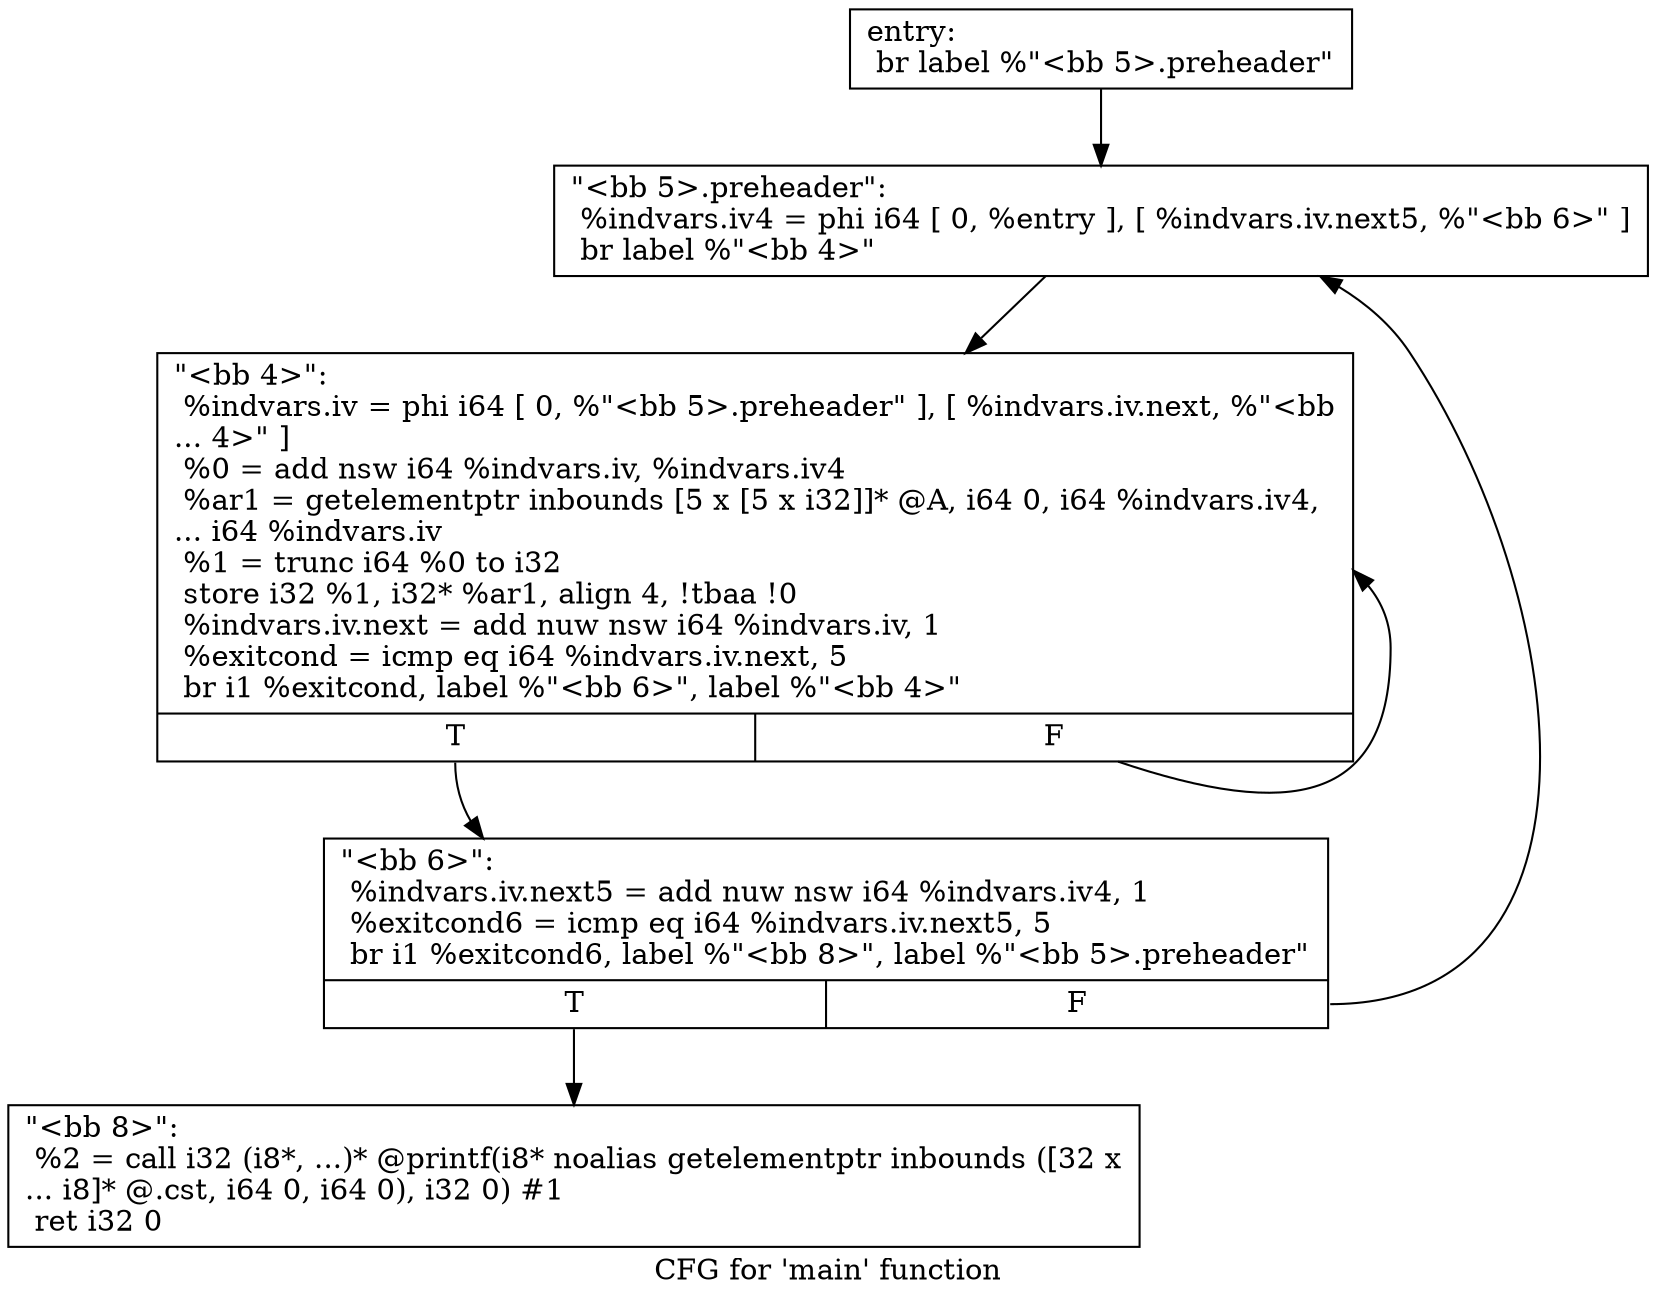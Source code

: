 digraph "CFG for 'main' function" {
	label="CFG for 'main' function";

	Node0x2092100 [shape=record,label="{entry:\l  br label %\"\<bb 5\>.preheader\"\l}"];
	Node0x2092100 -> Node0x209f090;
	Node0x209f1a0 [shape=record,label="{\"\<bb 4\>\":                                         \l  %indvars.iv = phi i64 [ 0, %\"\<bb 5\>.preheader\" ], [ %indvars.iv.next, %\"\<bb\l... 4\>\" ]\l  %0 = add nsw i64 %indvars.iv, %indvars.iv4\l  %ar1 = getelementptr inbounds [5 x [5 x i32]]* @A, i64 0, i64 %indvars.iv4,\l... i64 %indvars.iv\l  %1 = trunc i64 %0 to i32\l  store i32 %1, i32* %ar1, align 4, !tbaa !0\l  %indvars.iv.next = add nuw nsw i64 %indvars.iv, 1\l  %exitcond = icmp eq i64 %indvars.iv.next, 5\l  br i1 %exitcond, label %\"\<bb 6\>\", label %\"\<bb 4\>\"\l|{<s0>T|<s1>F}}"];
	Node0x209f1a0:s0 -> Node0x20a2c00;
	Node0x209f1a0:s1 -> Node0x209f1a0;
	Node0x20a2c00 [shape=record,label="{\"\<bb 6\>\":                                         \l  %indvars.iv.next5 = add nuw nsw i64 %indvars.iv4, 1\l  %exitcond6 = icmp eq i64 %indvars.iv.next5, 5\l  br i1 %exitcond6, label %\"\<bb 8\>\", label %\"\<bb 5\>.preheader\"\l|{<s0>T|<s1>F}}"];
	Node0x20a2c00:s0 -> Node0x20a2eb0;
	Node0x20a2c00:s1 -> Node0x209f090;
	Node0x209f090 [shape=record,label="{\"\<bb 5\>.preheader\":                               \l  %indvars.iv4 = phi i64 [ 0, %entry ], [ %indvars.iv.next5, %\"\<bb 6\>\" ]\l  br label %\"\<bb 4\>\"\l}"];
	Node0x209f090 -> Node0x209f1a0;
	Node0x20a2eb0 [shape=record,label="{\"\<bb 8\>\":                                         \l  %2 = call i32 (i8*, ...)* @printf(i8* noalias getelementptr inbounds ([32 x\l... i8]* @.cst, i64 0, i64 0), i32 0) #1\l  ret i32 0\l}"];
}
